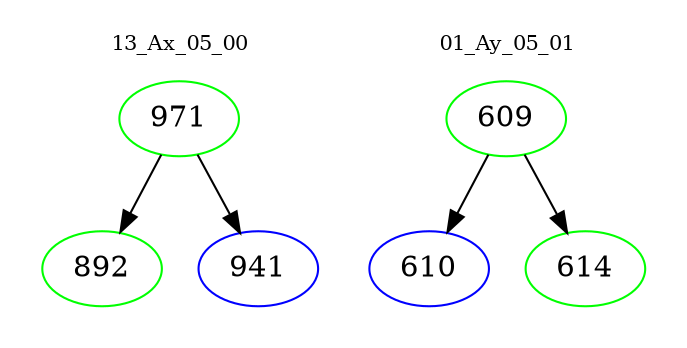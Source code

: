 digraph{
subgraph cluster_0 {
color = white
label = "13_Ax_05_00";
fontsize=10;
T0_971 [label="971", color="green"]
T0_971 -> T0_892 [color="black"]
T0_892 [label="892", color="green"]
T0_971 -> T0_941 [color="black"]
T0_941 [label="941", color="blue"]
}
subgraph cluster_1 {
color = white
label = "01_Ay_05_01";
fontsize=10;
T1_609 [label="609", color="green"]
T1_609 -> T1_610 [color="black"]
T1_610 [label="610", color="blue"]
T1_609 -> T1_614 [color="black"]
T1_614 [label="614", color="green"]
}
}
